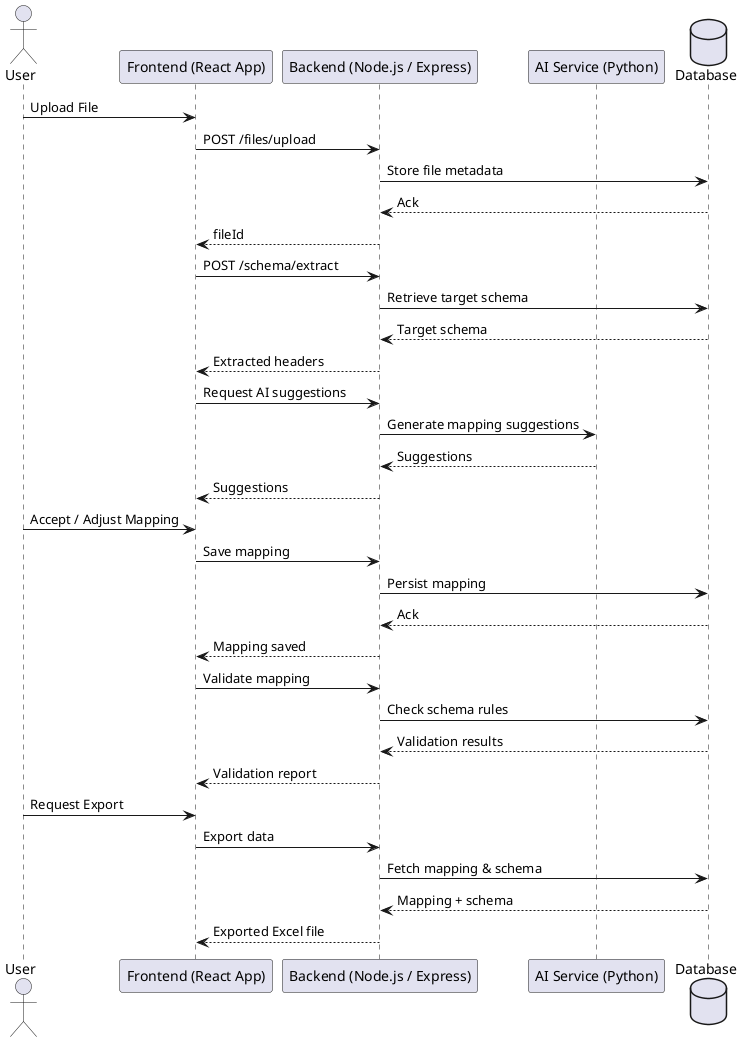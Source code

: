 @startuml excel-mapper-sequence-diagram
actor User
participant "Frontend (React App)" as FE
participant "Backend (Node.js / Express)" as BE
participant "AI Service (Python)" as AI
database Database as DB

User -> FE: Upload File
FE -> BE: POST /files/upload
BE -> DB: Store file metadata
DB --> BE: Ack
BE --> FE: fileId

FE -> BE: POST /schema/extract
BE -> DB: Retrieve target schema
DB --> BE: Target schema
BE --> FE: Extracted headers

FE -> BE: Request AI suggestions
BE -> AI: Generate mapping suggestions
AI --> BE: Suggestions
BE --> FE: Suggestions

User -> FE: Accept / Adjust Mapping
FE -> BE: Save mapping
BE -> DB: Persist mapping
DB --> BE: Ack
BE --> FE: Mapping saved

FE -> BE: Validate mapping
BE -> DB: Check schema rules
DB --> BE: Validation results
BE --> FE: Validation report

User -> FE: Request Export
FE -> BE: Export data
BE -> DB: Fetch mapping & schema
DB --> BE: Mapping + schema
BE --> FE: Exported Excel file
@enduml
